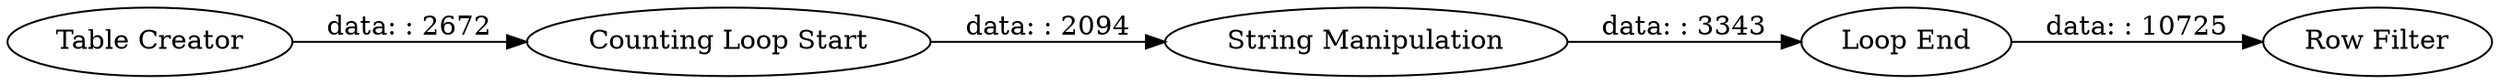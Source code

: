 digraph {
	"-6400399219800186478_4" [label="Table Creator"]
	"-6400399219800186478_1" [label="Counting Loop Start"]
	"-6400399219800186478_5" [label="Row Filter"]
	"-6400399219800186478_2" [label="Loop End"]
	"-6400399219800186478_3" [label="String Manipulation"]
	"-6400399219800186478_1" -> "-6400399219800186478_3" [label="data: : 2094"]
	"-6400399219800186478_4" -> "-6400399219800186478_1" [label="data: : 2672"]
	"-6400399219800186478_2" -> "-6400399219800186478_5" [label="data: : 10725"]
	"-6400399219800186478_3" -> "-6400399219800186478_2" [label="data: : 3343"]
	rankdir=LR
}
